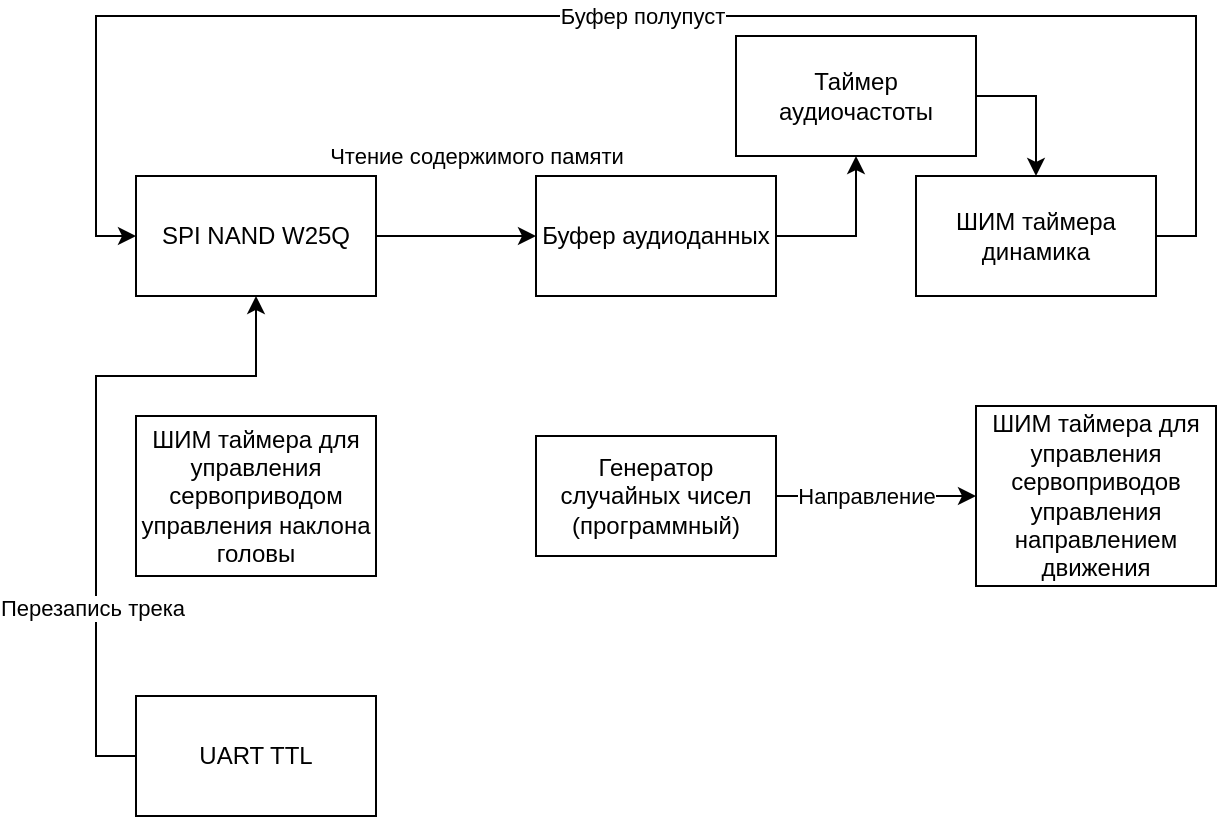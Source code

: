 <mxfile version="24.8.4">
  <diagram name="Страница — 1" id="IeNJgb-7kAVta1X1Qgv2">
    <mxGraphModel dx="1282" dy="567" grid="1" gridSize="10" guides="1" tooltips="1" connect="1" arrows="1" fold="1" page="1" pageScale="1" pageWidth="827" pageHeight="1169" math="0" shadow="0">
      <root>
        <mxCell id="0" />
        <mxCell id="1" parent="0" />
        <mxCell id="OPfNs2YMukVocSEaLeKv-5" style="edgeStyle=orthogonalEdgeStyle;rounded=0;orthogonalLoop=1;jettySize=auto;html=1;exitX=1;exitY=0.5;exitDx=0;exitDy=0;" edge="1" parent="1" source="OPfNs2YMukVocSEaLeKv-1" target="OPfNs2YMukVocSEaLeKv-17">
          <mxGeometry relative="1" as="geometry" />
        </mxCell>
        <mxCell id="OPfNs2YMukVocSEaLeKv-1" value="Буфер аудиоданных" style="rounded=0;whiteSpace=wrap;html=1;" vertex="1" parent="1">
          <mxGeometry x="310" y="200" width="120" height="60" as="geometry" />
        </mxCell>
        <mxCell id="OPfNs2YMukVocSEaLeKv-3" style="edgeStyle=orthogonalEdgeStyle;rounded=0;orthogonalLoop=1;jettySize=auto;html=1;exitX=1;exitY=0.5;exitDx=0;exitDy=0;entryX=0;entryY=0.5;entryDx=0;entryDy=0;" edge="1" parent="1" source="OPfNs2YMukVocSEaLeKv-2" target="OPfNs2YMukVocSEaLeKv-1">
          <mxGeometry relative="1" as="geometry" />
        </mxCell>
        <mxCell id="OPfNs2YMukVocSEaLeKv-14" value="Чтение содержимого памяти" style="edgeLabel;html=1;align=center;verticalAlign=middle;resizable=0;points=[];" vertex="1" connectable="0" parent="OPfNs2YMukVocSEaLeKv-3">
          <mxGeometry x="-0.1" relative="1" as="geometry">
            <mxPoint x="14" y="-40" as="offset" />
          </mxGeometry>
        </mxCell>
        <mxCell id="OPfNs2YMukVocSEaLeKv-2" value="SPI NAND W25Q" style="rounded=0;whiteSpace=wrap;html=1;" vertex="1" parent="1">
          <mxGeometry x="110" y="200" width="120" height="60" as="geometry" />
        </mxCell>
        <mxCell id="OPfNs2YMukVocSEaLeKv-6" style="edgeStyle=orthogonalEdgeStyle;rounded=0;orthogonalLoop=1;jettySize=auto;html=1;exitX=1;exitY=0.5;exitDx=0;exitDy=0;entryX=0;entryY=0.5;entryDx=0;entryDy=0;" edge="1" parent="1" source="OPfNs2YMukVocSEaLeKv-4" target="OPfNs2YMukVocSEaLeKv-2">
          <mxGeometry relative="1" as="geometry">
            <Array as="points">
              <mxPoint x="640" y="230" />
              <mxPoint x="640" y="120" />
              <mxPoint x="90" y="120" />
              <mxPoint x="90" y="230" />
            </Array>
          </mxGeometry>
        </mxCell>
        <mxCell id="OPfNs2YMukVocSEaLeKv-7" value="Буфер полупуст" style="edgeLabel;html=1;align=center;verticalAlign=middle;resizable=0;points=[];" vertex="1" connectable="0" parent="OPfNs2YMukVocSEaLeKv-6">
          <mxGeometry x="0.005" y="2" relative="1" as="geometry">
            <mxPoint y="-2" as="offset" />
          </mxGeometry>
        </mxCell>
        <mxCell id="OPfNs2YMukVocSEaLeKv-4" value="ШИМ таймера динамика" style="rounded=0;whiteSpace=wrap;html=1;" vertex="1" parent="1">
          <mxGeometry x="500" y="200" width="120" height="60" as="geometry" />
        </mxCell>
        <mxCell id="OPfNs2YMukVocSEaLeKv-11" style="edgeStyle=orthogonalEdgeStyle;rounded=0;orthogonalLoop=1;jettySize=auto;html=1;exitX=1;exitY=0.5;exitDx=0;exitDy=0;entryX=0;entryY=0.5;entryDx=0;entryDy=0;" edge="1" parent="1" source="OPfNs2YMukVocSEaLeKv-8" target="OPfNs2YMukVocSEaLeKv-10">
          <mxGeometry relative="1" as="geometry" />
        </mxCell>
        <mxCell id="OPfNs2YMukVocSEaLeKv-12" value="Направление" style="edgeLabel;html=1;align=center;verticalAlign=middle;resizable=0;points=[];" vertex="1" connectable="0" parent="OPfNs2YMukVocSEaLeKv-11">
          <mxGeometry x="-0.107" relative="1" as="geometry">
            <mxPoint as="offset" />
          </mxGeometry>
        </mxCell>
        <mxCell id="OPfNs2YMukVocSEaLeKv-8" value="Генератор случайных чисел (программный)" style="rounded=0;whiteSpace=wrap;html=1;" vertex="1" parent="1">
          <mxGeometry x="310" y="330" width="120" height="60" as="geometry" />
        </mxCell>
        <mxCell id="OPfNs2YMukVocSEaLeKv-9" value="ШИМ таймера для управления сервоприводом управления наклона головы" style="rounded=0;whiteSpace=wrap;html=1;" vertex="1" parent="1">
          <mxGeometry x="110" y="320" width="120" height="80" as="geometry" />
        </mxCell>
        <mxCell id="OPfNs2YMukVocSEaLeKv-10" value="ШИМ таймера для управления сервоприводов управления направлением движения" style="rounded=0;whiteSpace=wrap;html=1;" vertex="1" parent="1">
          <mxGeometry x="530" y="315" width="120" height="90" as="geometry" />
        </mxCell>
        <mxCell id="OPfNs2YMukVocSEaLeKv-15" style="edgeStyle=orthogonalEdgeStyle;rounded=0;orthogonalLoop=1;jettySize=auto;html=1;exitX=0;exitY=0.5;exitDx=0;exitDy=0;" edge="1" parent="1" source="OPfNs2YMukVocSEaLeKv-13" target="OPfNs2YMukVocSEaLeKv-2">
          <mxGeometry relative="1" as="geometry">
            <Array as="points">
              <mxPoint x="90" y="490" />
              <mxPoint x="90" y="300" />
              <mxPoint x="170" y="300" />
            </Array>
          </mxGeometry>
        </mxCell>
        <mxCell id="OPfNs2YMukVocSEaLeKv-16" value="Перезапись трека" style="edgeLabel;html=1;align=center;verticalAlign=middle;resizable=0;points=[];" vertex="1" connectable="0" parent="OPfNs2YMukVocSEaLeKv-15">
          <mxGeometry x="-0.429" y="2" relative="1" as="geometry">
            <mxPoint as="offset" />
          </mxGeometry>
        </mxCell>
        <mxCell id="OPfNs2YMukVocSEaLeKv-13" value="UART TTL" style="rounded=0;whiteSpace=wrap;html=1;" vertex="1" parent="1">
          <mxGeometry x="110" y="460" width="120" height="60" as="geometry" />
        </mxCell>
        <mxCell id="OPfNs2YMukVocSEaLeKv-18" style="edgeStyle=orthogonalEdgeStyle;rounded=0;orthogonalLoop=1;jettySize=auto;html=1;exitX=1;exitY=0.5;exitDx=0;exitDy=0;entryX=0.5;entryY=0;entryDx=0;entryDy=0;" edge="1" parent="1" source="OPfNs2YMukVocSEaLeKv-17" target="OPfNs2YMukVocSEaLeKv-4">
          <mxGeometry relative="1" as="geometry" />
        </mxCell>
        <mxCell id="OPfNs2YMukVocSEaLeKv-17" value="Таймер аудиочастоты" style="rounded=0;whiteSpace=wrap;html=1;" vertex="1" parent="1">
          <mxGeometry x="410" y="130" width="120" height="60" as="geometry" />
        </mxCell>
      </root>
    </mxGraphModel>
  </diagram>
</mxfile>
